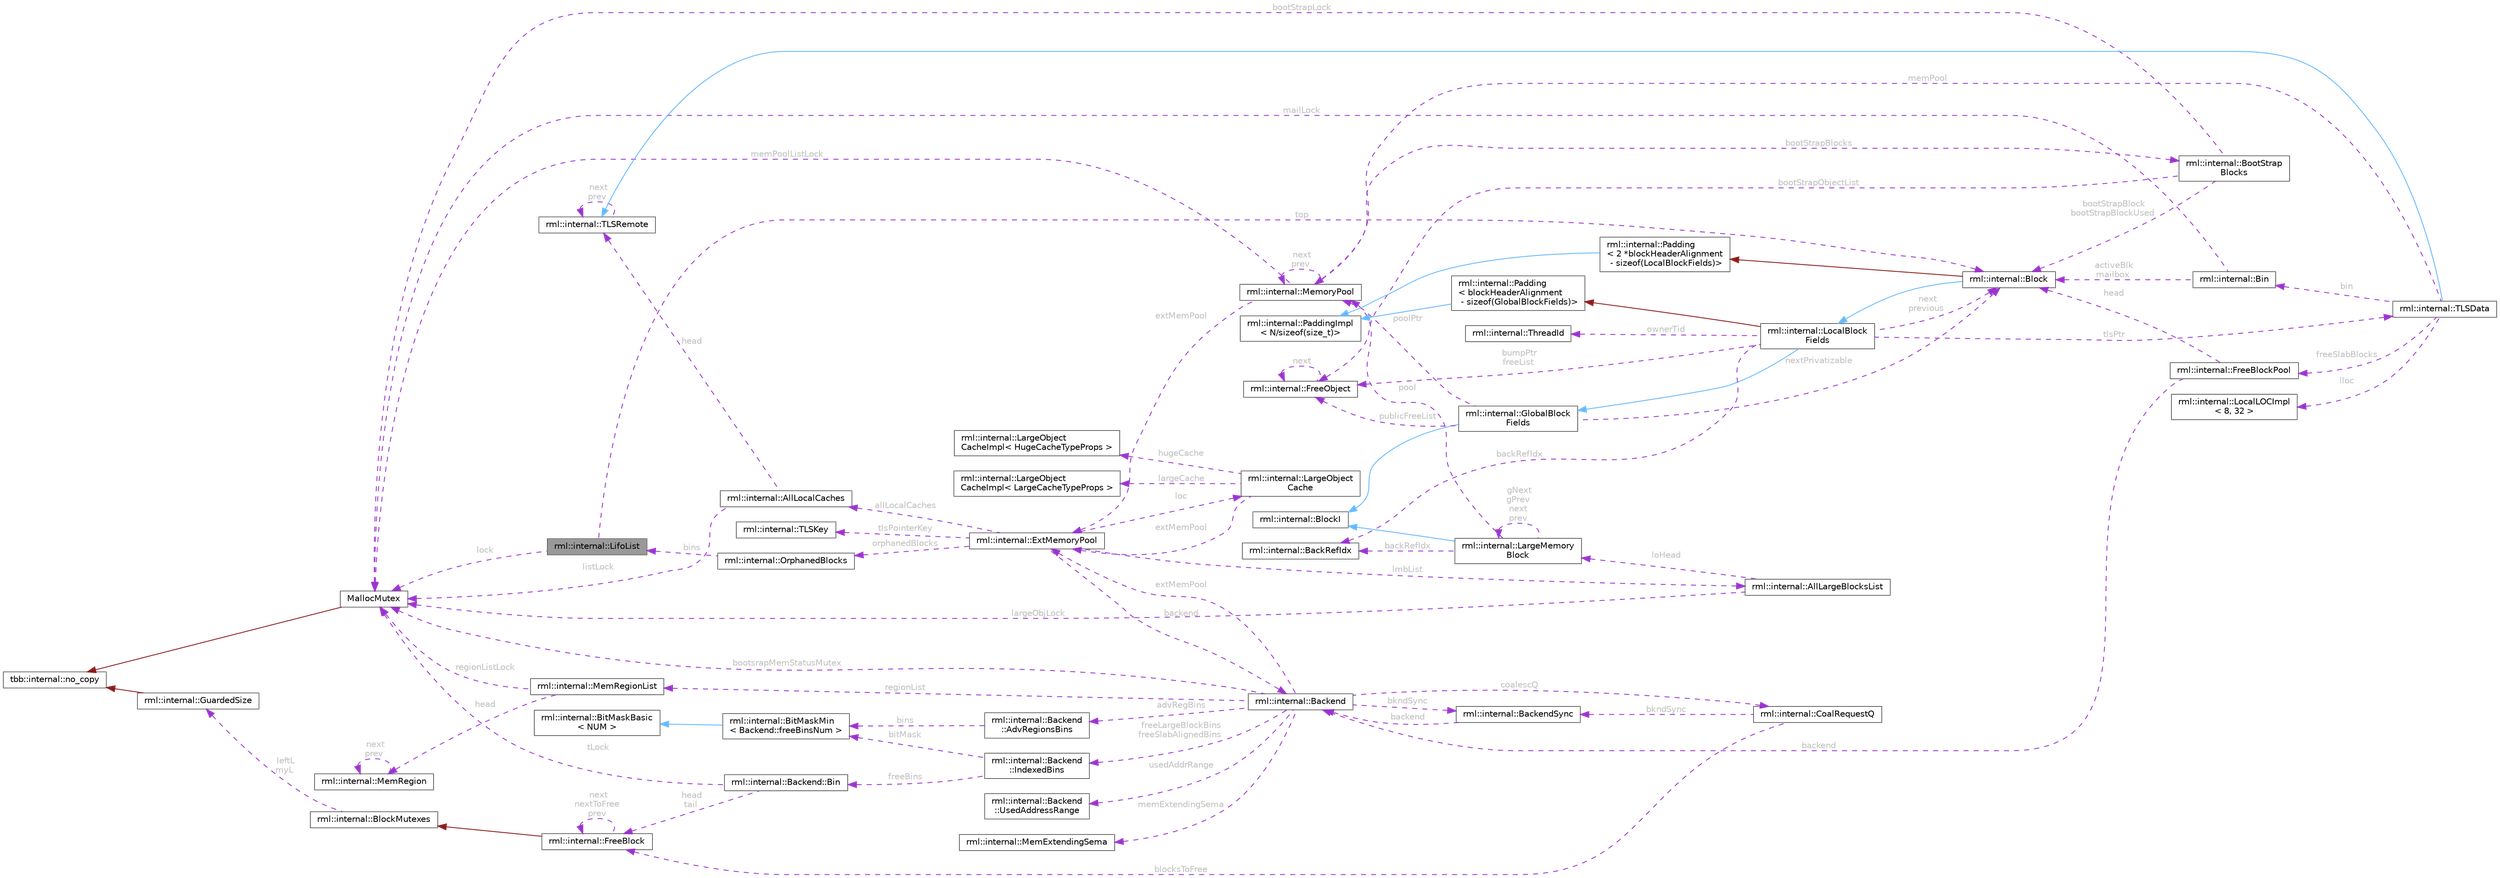 digraph "rml::internal::LifoList"
{
 // LATEX_PDF_SIZE
  bgcolor="transparent";
  edge [fontname=Helvetica,fontsize=10,labelfontname=Helvetica,labelfontsize=10];
  node [fontname=Helvetica,fontsize=10,shape=box,height=0.2,width=0.4];
  rankdir="LR";
  Node1 [id="Node000001",label="rml::internal::LifoList",height=0.2,width=0.4,color="gray40", fillcolor="grey60", style="filled", fontcolor="black",tooltip=" "];
  Node2 -> Node1 [id="edge1_Node000001_Node000002",dir="back",color="darkorchid3",style="dashed",tooltip=" ",label=" top",fontcolor="grey" ];
  Node2 [id="Node000002",label="rml::internal::Block",height=0.2,width=0.4,color="gray40", fillcolor="white", style="filled",URL="$classrml_1_1internal_1_1_block.html",tooltip=" "];
  Node3 -> Node2 [id="edge2_Node000002_Node000003",dir="back",color="steelblue1",style="solid",tooltip=" "];
  Node3 [id="Node000003",label="rml::internal::LocalBlock\lFields",height=0.2,width=0.4,color="gray40", fillcolor="white", style="filled",URL="$classrml_1_1internal_1_1_local_block_fields.html",tooltip=" "];
  Node4 -> Node3 [id="edge3_Node000003_Node000004",dir="back",color="steelblue1",style="solid",tooltip=" "];
  Node4 [id="Node000004",label="rml::internal::GlobalBlock\lFields",height=0.2,width=0.4,color="gray40", fillcolor="white", style="filled",URL="$classrml_1_1internal_1_1_global_block_fields.html",tooltip=" "];
  Node5 -> Node4 [id="edge4_Node000004_Node000005",dir="back",color="steelblue1",style="solid",tooltip=" "];
  Node5 [id="Node000005",label="rml::internal::BlockI",height=0.2,width=0.4,color="gray40", fillcolor="white", style="filled",URL="$classrml_1_1internal_1_1_block_i.html",tooltip=" "];
  Node6 -> Node4 [id="edge5_Node000004_Node000006",dir="back",color="darkorchid3",style="dashed",tooltip=" ",label=" publicFreeList",fontcolor="grey" ];
  Node6 [id="Node000006",label="rml::internal::FreeObject",height=0.2,width=0.4,color="gray40", fillcolor="white", style="filled",URL="$structrml_1_1internal_1_1_free_object.html",tooltip=" "];
  Node6 -> Node6 [id="edge6_Node000006_Node000006",dir="back",color="darkorchid3",style="dashed",tooltip=" ",label=" next",fontcolor="grey" ];
  Node2 -> Node4 [id="edge7_Node000004_Node000002",dir="back",color="darkorchid3",style="dashed",tooltip=" ",label=" nextPrivatizable",fontcolor="grey" ];
  Node7 -> Node4 [id="edge8_Node000004_Node000007",dir="back",color="darkorchid3",style="dashed",tooltip=" ",label=" poolPtr",fontcolor="grey" ];
  Node7 [id="Node000007",label="rml::internal::MemoryPool",height=0.2,width=0.4,color="gray40", fillcolor="white", style="filled",URL="$classrml_1_1internal_1_1_memory_pool.html",tooltip=" "];
  Node8 -> Node7 [id="edge9_Node000007_Node000008",dir="back",color="darkorchid3",style="dashed",tooltip=" ",label=" memPoolListLock",fontcolor="grey" ];
  Node8 [id="Node000008",label="MallocMutex",height=0.2,width=0.4,color="gray40", fillcolor="white", style="filled",URL="$class_malloc_mutex.html",tooltip="Stripped down version of spin_mutex."];
  Node9 -> Node8 [id="edge10_Node000008_Node000009",dir="back",color="firebrick4",style="solid",tooltip=" "];
  Node9 [id="Node000009",label="tbb::internal::no_copy",height=0.2,width=0.4,color="gray40", fillcolor="white", style="filled",tooltip=" "];
  Node7 -> Node7 [id="edge11_Node000007_Node000007",dir="back",color="darkorchid3",style="dashed",tooltip=" ",label=" next\nprev",fontcolor="grey" ];
  Node10 -> Node7 [id="edge12_Node000007_Node000010",dir="back",color="darkorchid3",style="dashed",tooltip=" ",label=" extMemPool",fontcolor="grey" ];
  Node10 [id="Node000010",label="rml::internal::ExtMemoryPool",height=0.2,width=0.4,color="gray40", fillcolor="white", style="filled",URL="$structrml_1_1internal_1_1_ext_memory_pool.html",tooltip=" "];
  Node11 -> Node10 [id="edge13_Node000010_Node000011",dir="back",color="darkorchid3",style="dashed",tooltip=" ",label=" backend",fontcolor="grey" ];
  Node11 [id="Node000011",label="rml::internal::Backend",height=0.2,width=0.4,color="gray40", fillcolor="white", style="filled",URL="$classrml_1_1internal_1_1_backend.html",tooltip=" "];
  Node10 -> Node11 [id="edge14_Node000011_Node000010",dir="back",color="darkorchid3",style="dashed",tooltip=" ",label=" extMemPool",fontcolor="grey" ];
  Node12 -> Node11 [id="edge15_Node000011_Node000012",dir="back",color="darkorchid3",style="dashed",tooltip=" ",label=" regionList",fontcolor="grey" ];
  Node12 [id="Node000012",label="rml::internal::MemRegionList",height=0.2,width=0.4,color="gray40", fillcolor="white", style="filled",URL="$classrml_1_1internal_1_1_mem_region_list.html",tooltip=" "];
  Node8 -> Node12 [id="edge16_Node000012_Node000008",dir="back",color="darkorchid3",style="dashed",tooltip=" ",label=" regionListLock",fontcolor="grey" ];
  Node13 -> Node12 [id="edge17_Node000012_Node000013",dir="back",color="darkorchid3",style="dashed",tooltip=" ",label=" head",fontcolor="grey" ];
  Node13 [id="Node000013",label="rml::internal::MemRegion",height=0.2,width=0.4,color="gray40", fillcolor="white", style="filled",URL="$structrml_1_1internal_1_1_mem_region.html",tooltip=" "];
  Node13 -> Node13 [id="edge18_Node000013_Node000013",dir="back",color="darkorchid3",style="dashed",tooltip=" ",label=" next\nprev",fontcolor="grey" ];
  Node14 -> Node11 [id="edge19_Node000011_Node000014",dir="back",color="darkorchid3",style="dashed",tooltip=" ",label=" coalescQ",fontcolor="grey" ];
  Node14 [id="Node000014",label="rml::internal::CoalRequestQ",height=0.2,width=0.4,color="gray40", fillcolor="white", style="filled",URL="$classrml_1_1internal_1_1_coal_request_q.html",tooltip=" "];
  Node15 -> Node14 [id="edge20_Node000014_Node000015",dir="back",color="darkorchid3",style="dashed",tooltip=" ",label=" blocksToFree",fontcolor="grey" ];
  Node15 [id="Node000015",label="rml::internal::FreeBlock",height=0.2,width=0.4,color="gray40", fillcolor="white", style="filled",URL="$classrml_1_1internal_1_1_free_block.html",tooltip=" "];
  Node16 -> Node15 [id="edge21_Node000015_Node000016",dir="back",color="firebrick4",style="solid",tooltip=" "];
  Node16 [id="Node000016",label="rml::internal::BlockMutexes",height=0.2,width=0.4,color="gray40", fillcolor="white", style="filled",URL="$classrml_1_1internal_1_1_block_mutexes.html",tooltip=" "];
  Node17 -> Node16 [id="edge22_Node000016_Node000017",dir="back",color="darkorchid3",style="dashed",tooltip=" ",label=" leftL\nmyL",fontcolor="grey" ];
  Node17 [id="Node000017",label="rml::internal::GuardedSize",height=0.2,width=0.4,color="gray40", fillcolor="white", style="filled",URL="$classrml_1_1internal_1_1_guarded_size.html",tooltip=" "];
  Node9 -> Node17 [id="edge23_Node000017_Node000009",dir="back",color="firebrick4",style="solid",tooltip=" "];
  Node15 -> Node15 [id="edge24_Node000015_Node000015",dir="back",color="darkorchid3",style="dashed",tooltip=" ",label=" next\nnextToFree\nprev",fontcolor="grey" ];
  Node18 -> Node14 [id="edge25_Node000014_Node000018",dir="back",color="darkorchid3",style="dashed",tooltip=" ",label=" bkndSync",fontcolor="grey" ];
  Node18 [id="Node000018",label="rml::internal::BackendSync",height=0.2,width=0.4,color="gray40", fillcolor="white", style="filled",URL="$classrml_1_1internal_1_1_backend_sync.html",tooltip=" "];
  Node11 -> Node18 [id="edge26_Node000018_Node000011",dir="back",color="darkorchid3",style="dashed",tooltip=" ",label=" backend",fontcolor="grey" ];
  Node18 -> Node11 [id="edge27_Node000011_Node000018",dir="back",color="darkorchid3",style="dashed",tooltip=" ",label=" bkndSync",fontcolor="grey" ];
  Node19 -> Node11 [id="edge28_Node000011_Node000019",dir="back",color="darkorchid3",style="dashed",tooltip=" ",label=" memExtendingSema",fontcolor="grey" ];
  Node19 [id="Node000019",label="rml::internal::MemExtendingSema",height=0.2,width=0.4,color="gray40", fillcolor="white", style="filled",URL="$classrml_1_1internal_1_1_mem_extending_sema.html",tooltip=" "];
  Node20 -> Node11 [id="edge29_Node000011_Node000020",dir="back",color="darkorchid3",style="dashed",tooltip=" ",label=" usedAddrRange",fontcolor="grey" ];
  Node20 [id="Node000020",label="rml::internal::Backend\l::UsedAddressRange",height=0.2,width=0.4,color="gray40", fillcolor="white", style="filled",URL="$classrml_1_1internal_1_1_backend_1_1_used_address_range.html",tooltip=" "];
  Node8 -> Node11 [id="edge30_Node000011_Node000008",dir="back",color="darkorchid3",style="dashed",tooltip=" ",label=" bootsrapMemStatusMutex",fontcolor="grey" ];
  Node21 -> Node11 [id="edge31_Node000011_Node000021",dir="back",color="darkorchid3",style="dashed",tooltip=" ",label=" advRegBins",fontcolor="grey" ];
  Node21 [id="Node000021",label="rml::internal::Backend\l::AdvRegionsBins",height=0.2,width=0.4,color="gray40", fillcolor="white", style="filled",URL="$classrml_1_1internal_1_1_backend_1_1_adv_regions_bins.html",tooltip=" "];
  Node22 -> Node21 [id="edge32_Node000021_Node000022",dir="back",color="darkorchid3",style="dashed",tooltip=" ",label=" bins",fontcolor="grey" ];
  Node22 [id="Node000022",label="rml::internal::BitMaskMin\l\< Backend::freeBinsNum \>",height=0.2,width=0.4,color="gray40", fillcolor="white", style="filled",URL="$classrml_1_1internal_1_1_bit_mask_min.html",tooltip=" "];
  Node23 -> Node22 [id="edge33_Node000022_Node000023",dir="back",color="steelblue1",style="solid",tooltip=" "];
  Node23 [id="Node000023",label="rml::internal::BitMaskBasic\l\< NUM \>",height=0.2,width=0.4,color="gray40", fillcolor="white", style="filled",URL="$classrml_1_1internal_1_1_bit_mask_basic.html",tooltip=" "];
  Node24 -> Node11 [id="edge34_Node000011_Node000024",dir="back",color="darkorchid3",style="dashed",tooltip=" ",label=" freeLargeBlockBins\nfreeSlabAlignedBins",fontcolor="grey" ];
  Node24 [id="Node000024",label="rml::internal::Backend\l::IndexedBins",height=0.2,width=0.4,color="gray40", fillcolor="white", style="filled",URL="$classrml_1_1internal_1_1_backend_1_1_indexed_bins.html",tooltip=" "];
  Node22 -> Node24 [id="edge35_Node000024_Node000022",dir="back",color="darkorchid3",style="dashed",tooltip=" ",label=" bitMask",fontcolor="grey" ];
  Node25 -> Node24 [id="edge36_Node000024_Node000025",dir="back",color="darkorchid3",style="dashed",tooltip=" ",label=" freeBins",fontcolor="grey" ];
  Node25 [id="Node000025",label="rml::internal::Backend::Bin",height=0.2,width=0.4,color="gray40", fillcolor="white", style="filled",URL="$structrml_1_1internal_1_1_backend_1_1_bin.html",tooltip=" "];
  Node15 -> Node25 [id="edge37_Node000025_Node000015",dir="back",color="darkorchid3",style="dashed",tooltip=" ",label=" head\ntail",fontcolor="grey" ];
  Node8 -> Node25 [id="edge38_Node000025_Node000008",dir="back",color="darkorchid3",style="dashed",tooltip=" ",label=" tLock",fontcolor="grey" ];
  Node26 -> Node10 [id="edge39_Node000010_Node000026",dir="back",color="darkorchid3",style="dashed",tooltip=" ",label=" loc",fontcolor="grey" ];
  Node26 [id="Node000026",label="rml::internal::LargeObject\lCache",height=0.2,width=0.4,color="gray40", fillcolor="white", style="filled",URL="$classrml_1_1internal_1_1_large_object_cache.html",tooltip=" "];
  Node27 -> Node26 [id="edge40_Node000026_Node000027",dir="back",color="darkorchid3",style="dashed",tooltip=" ",label=" hugeCache",fontcolor="grey" ];
  Node27 [id="Node000027",label="rml::internal::LargeObject\lCacheImpl\< HugeCacheTypeProps \>",height=0.2,width=0.4,color="gray40", fillcolor="white", style="filled",URL="$classrml_1_1internal_1_1_large_object_cache_impl.html",tooltip=" "];
  Node28 -> Node26 [id="edge41_Node000026_Node000028",dir="back",color="darkorchid3",style="dashed",tooltip=" ",label=" largeCache",fontcolor="grey" ];
  Node28 [id="Node000028",label="rml::internal::LargeObject\lCacheImpl\< LargeCacheTypeProps \>",height=0.2,width=0.4,color="gray40", fillcolor="white", style="filled",URL="$classrml_1_1internal_1_1_large_object_cache_impl.html",tooltip=" "];
  Node10 -> Node26 [id="edge42_Node000026_Node000010",dir="back",color="darkorchid3",style="dashed",tooltip=" ",label=" extMemPool",fontcolor="grey" ];
  Node29 -> Node10 [id="edge43_Node000010_Node000029",dir="back",color="darkorchid3",style="dashed",tooltip=" ",label=" allLocalCaches",fontcolor="grey" ];
  Node29 [id="Node000029",label="rml::internal::AllLocalCaches",height=0.2,width=0.4,color="gray40", fillcolor="white", style="filled",URL="$classrml_1_1internal_1_1_all_local_caches.html",tooltip=" "];
  Node30 -> Node29 [id="edge44_Node000029_Node000030",dir="back",color="darkorchid3",style="dashed",tooltip=" ",label=" head",fontcolor="grey" ];
  Node30 [id="Node000030",label="rml::internal::TLSRemote",height=0.2,width=0.4,color="gray40", fillcolor="white", style="filled",URL="$structrml_1_1internal_1_1_t_l_s_remote.html",tooltip=" "];
  Node30 -> Node30 [id="edge45_Node000030_Node000030",dir="back",color="darkorchid3",style="dashed",tooltip=" ",label=" next\nprev",fontcolor="grey" ];
  Node8 -> Node29 [id="edge46_Node000029_Node000008",dir="back",color="darkorchid3",style="dashed",tooltip=" ",label=" listLock",fontcolor="grey" ];
  Node31 -> Node10 [id="edge47_Node000010_Node000031",dir="back",color="darkorchid3",style="dashed",tooltip=" ",label=" orphanedBlocks",fontcolor="grey" ];
  Node31 [id="Node000031",label="rml::internal::OrphanedBlocks",height=0.2,width=0.4,color="gray40", fillcolor="white", style="filled",URL="$classrml_1_1internal_1_1_orphaned_blocks.html",tooltip=" "];
  Node1 -> Node31 [id="edge48_Node000031_Node000001",dir="back",color="darkorchid3",style="dashed",tooltip=" ",label=" bins",fontcolor="grey" ];
  Node32 -> Node10 [id="edge49_Node000010_Node000032",dir="back",color="darkorchid3",style="dashed",tooltip=" ",label=" lmbList",fontcolor="grey" ];
  Node32 [id="Node000032",label="rml::internal::AllLargeBlocksList",height=0.2,width=0.4,color="gray40", fillcolor="white", style="filled",URL="$classrml_1_1internal_1_1_all_large_blocks_list.html",tooltip=" "];
  Node8 -> Node32 [id="edge50_Node000032_Node000008",dir="back",color="darkorchid3",style="dashed",tooltip=" ",label=" largeObjLock",fontcolor="grey" ];
  Node33 -> Node32 [id="edge51_Node000032_Node000033",dir="back",color="darkorchid3",style="dashed",tooltip=" ",label=" loHead",fontcolor="grey" ];
  Node33 [id="Node000033",label="rml::internal::LargeMemory\lBlock",height=0.2,width=0.4,color="gray40", fillcolor="white", style="filled",URL="$structrml_1_1internal_1_1_large_memory_block.html",tooltip=" "];
  Node5 -> Node33 [id="edge52_Node000033_Node000005",dir="back",color="steelblue1",style="solid",tooltip=" "];
  Node7 -> Node33 [id="edge53_Node000033_Node000007",dir="back",color="darkorchid3",style="dashed",tooltip=" ",label=" pool",fontcolor="grey" ];
  Node33 -> Node33 [id="edge54_Node000033_Node000033",dir="back",color="darkorchid3",style="dashed",tooltip=" ",label=" gNext\ngPrev\nnext\nprev",fontcolor="grey" ];
  Node34 -> Node33 [id="edge55_Node000033_Node000034",dir="back",color="darkorchid3",style="dashed",tooltip=" ",label=" backRefIdx",fontcolor="grey" ];
  Node34 [id="Node000034",label="rml::internal::BackRefIdx",height=0.2,width=0.4,color="gray40", fillcolor="white", style="filled",URL="$classrml_1_1internal_1_1_back_ref_idx.html",tooltip=" "];
  Node35 -> Node10 [id="edge56_Node000010_Node000035",dir="back",color="darkorchid3",style="dashed",tooltip=" ",label=" tlsPointerKey",fontcolor="grey" ];
  Node35 [id="Node000035",label="rml::internal::TLSKey",height=0.2,width=0.4,color="gray40", fillcolor="white", style="filled",URL="$classrml_1_1internal_1_1_t_l_s_key.html",tooltip=" "];
  Node36 -> Node7 [id="edge57_Node000007_Node000036",dir="back",color="darkorchid3",style="dashed",tooltip=" ",label=" bootStrapBlocks",fontcolor="grey" ];
  Node36 [id="Node000036",label="rml::internal::BootStrap\lBlocks",height=0.2,width=0.4,color="gray40", fillcolor="white", style="filled",URL="$classrml_1_1internal_1_1_boot_strap_blocks.html",tooltip=" "];
  Node8 -> Node36 [id="edge58_Node000036_Node000008",dir="back",color="darkorchid3",style="dashed",tooltip=" ",label=" bootStrapLock",fontcolor="grey" ];
  Node2 -> Node36 [id="edge59_Node000036_Node000002",dir="back",color="darkorchid3",style="dashed",tooltip=" ",label=" bootStrapBlock\nbootStrapBlockUsed",fontcolor="grey" ];
  Node6 -> Node36 [id="edge60_Node000036_Node000006",dir="back",color="darkorchid3",style="dashed",tooltip=" ",label=" bootStrapObjectList",fontcolor="grey" ];
  Node37 -> Node3 [id="edge61_Node000003_Node000037",dir="back",color="firebrick4",style="solid",tooltip=" "];
  Node37 [id="Node000037",label="rml::internal::Padding\l\< blockHeaderAlignment\l - sizeof(GlobalBlockFields)\>",height=0.2,width=0.4,color="gray40", fillcolor="white", style="filled",URL="$structrml_1_1internal_1_1_padding.html",tooltip=" "];
  Node38 -> Node37 [id="edge62_Node000037_Node000038",dir="back",color="steelblue1",style="solid",tooltip=" "];
  Node38 [id="Node000038",label="rml::internal::PaddingImpl\l\< N/sizeof(size_t)\>",height=0.2,width=0.4,color="gray40", fillcolor="white", style="filled",URL="$structrml_1_1internal_1_1_padding_impl.html",tooltip=" "];
  Node2 -> Node3 [id="edge63_Node000003_Node000002",dir="back",color="darkorchid3",style="dashed",tooltip=" ",label=" next\nprevious",fontcolor="grey" ];
  Node6 -> Node3 [id="edge64_Node000003_Node000006",dir="back",color="darkorchid3",style="dashed",tooltip=" ",label=" bumpPtr\nfreeList",fontcolor="grey" ];
  Node39 -> Node3 [id="edge65_Node000003_Node000039",dir="back",color="darkorchid3",style="dashed",tooltip=" ",label=" tlsPtr",fontcolor="grey" ];
  Node39 [id="Node000039",label="rml::internal::TLSData",height=0.2,width=0.4,color="gray40", fillcolor="white", style="filled",URL="$classrml_1_1internal_1_1_t_l_s_data.html",tooltip=" "];
  Node30 -> Node39 [id="edge66_Node000039_Node000030",dir="back",color="steelblue1",style="solid",tooltip=" "];
  Node7 -> Node39 [id="edge67_Node000039_Node000007",dir="back",color="darkorchid3",style="dashed",tooltip=" ",label=" memPool",fontcolor="grey" ];
  Node40 -> Node39 [id="edge68_Node000039_Node000040",dir="back",color="darkorchid3",style="dashed",tooltip=" ",label=" bin",fontcolor="grey" ];
  Node40 [id="Node000040",label="rml::internal::Bin",height=0.2,width=0.4,color="gray40", fillcolor="white", style="filled",URL="$classrml_1_1internal_1_1_bin.html",tooltip=" "];
  Node2 -> Node40 [id="edge69_Node000040_Node000002",dir="back",color="darkorchid3",style="dashed",tooltip=" ",label=" activeBlk\nmailbox",fontcolor="grey" ];
  Node8 -> Node40 [id="edge70_Node000040_Node000008",dir="back",color="darkorchid3",style="dashed",tooltip=" ",label=" mailLock",fontcolor="grey" ];
  Node41 -> Node39 [id="edge71_Node000039_Node000041",dir="back",color="darkorchid3",style="dashed",tooltip=" ",label=" freeSlabBlocks",fontcolor="grey" ];
  Node41 [id="Node000041",label="rml::internal::FreeBlockPool",height=0.2,width=0.4,color="gray40", fillcolor="white", style="filled",URL="$classrml_1_1internal_1_1_free_block_pool.html",tooltip=" "];
  Node2 -> Node41 [id="edge72_Node000041_Node000002",dir="back",color="darkorchid3",style="dashed",tooltip=" ",label=" head",fontcolor="grey" ];
  Node11 -> Node41 [id="edge73_Node000041_Node000011",dir="back",color="darkorchid3",style="dashed",tooltip=" ",label=" backend",fontcolor="grey" ];
  Node42 -> Node39 [id="edge74_Node000039_Node000042",dir="back",color="darkorchid3",style="dashed",tooltip=" ",label=" lloc",fontcolor="grey" ];
  Node42 [id="Node000042",label="rml::internal::LocalLOCImpl\l\< 8, 32 \>",height=0.2,width=0.4,color="gray40", fillcolor="white", style="filled",URL="$classrml_1_1internal_1_1_local_l_o_c_impl.html",tooltip=" "];
  Node43 -> Node3 [id="edge75_Node000003_Node000043",dir="back",color="darkorchid3",style="dashed",tooltip=" ",label=" ownerTid",fontcolor="grey" ];
  Node43 [id="Node000043",label="rml::internal::ThreadId",height=0.2,width=0.4,color="gray40", fillcolor="white", style="filled",URL="$classrml_1_1internal_1_1_thread_id.html",tooltip=" "];
  Node34 -> Node3 [id="edge76_Node000003_Node000034",dir="back",color="darkorchid3",style="dashed",tooltip=" ",label=" backRefIdx",fontcolor="grey" ];
  Node44 -> Node2 [id="edge77_Node000002_Node000044",dir="back",color="firebrick4",style="solid",tooltip=" "];
  Node44 [id="Node000044",label="rml::internal::Padding\l\< 2 *blockHeaderAlignment\l - sizeof(LocalBlockFields)\>",height=0.2,width=0.4,color="gray40", fillcolor="white", style="filled",URL="$structrml_1_1internal_1_1_padding.html",tooltip=" "];
  Node38 -> Node44 [id="edge78_Node000044_Node000038",dir="back",color="steelblue1",style="solid",tooltip=" "];
  Node8 -> Node1 [id="edge79_Node000001_Node000008",dir="back",color="darkorchid3",style="dashed",tooltip=" ",label=" lock",fontcolor="grey" ];
}
